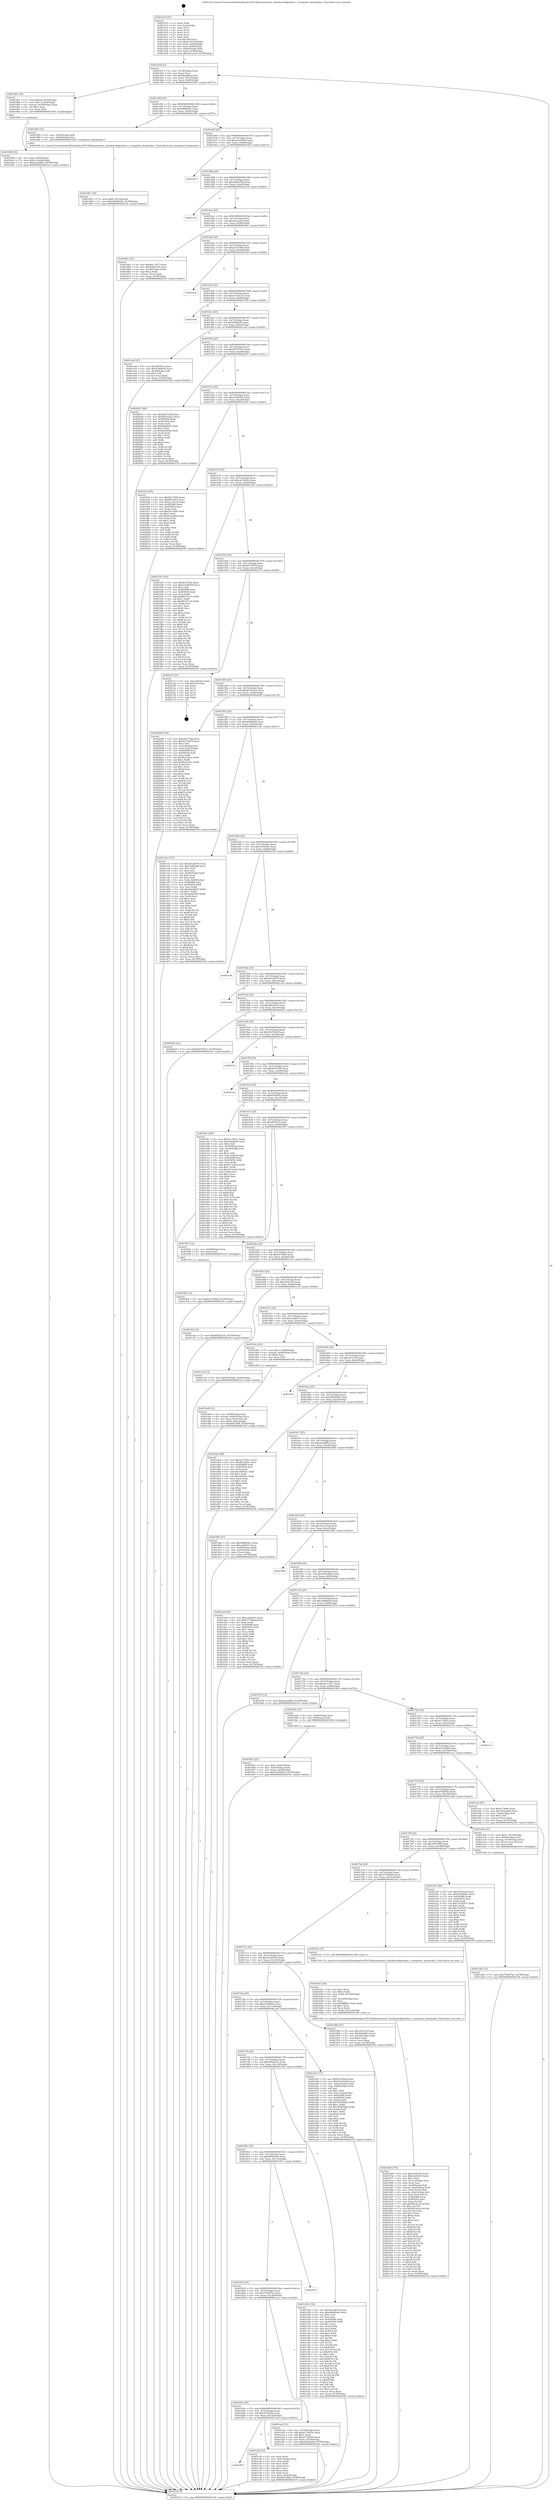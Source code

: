 digraph "0x401410" {
  label = "0x401410 (/mnt/c/Users/mathe/Desktop/tcc/POCII/binaries/extr_linuxkernelkprobes.c_unregister_kretprobes_Final-ollvm.out::main(0))"
  labelloc = "t"
  node[shape=record]

  Entry [label="",width=0.3,height=0.3,shape=circle,fillcolor=black,style=filled]
  "0x40143f" [label="{
     0x40143f [23]\l
     | [instrs]\l
     &nbsp;&nbsp;0x40143f \<+3\>: mov -0x78(%rbp),%eax\l
     &nbsp;&nbsp;0x401442 \<+2\>: mov %eax,%ecx\l
     &nbsp;&nbsp;0x401444 \<+6\>: sub $0x842ef8ea,%ecx\l
     &nbsp;&nbsp;0x40144a \<+3\>: mov %eax,-0x7c(%rbp)\l
     &nbsp;&nbsp;0x40144d \<+3\>: mov %ecx,-0x80(%rbp)\l
     &nbsp;&nbsp;0x401450 \<+6\>: je 0000000000401981 \<main+0x571\>\l
  }"]
  "0x401981" [label="{
     0x401981 [30]\l
     | [instrs]\l
     &nbsp;&nbsp;0x401981 \<+7\>: movl $0x64,-0x50(%rbp)\l
     &nbsp;&nbsp;0x401988 \<+7\>: movl $0x1,-0x54(%rbp)\l
     &nbsp;&nbsp;0x40198f \<+4\>: movslq -0x54(%rbp),%rax\l
     &nbsp;&nbsp;0x401993 \<+4\>: shl $0x3,%rax\l
     &nbsp;&nbsp;0x401997 \<+3\>: mov %rax,%rdi\l
     &nbsp;&nbsp;0x40199a \<+5\>: call 0000000000401050 \<malloc@plt\>\l
     | [calls]\l
     &nbsp;&nbsp;0x401050 \{1\} (unknown)\l
  }"]
  "0x401456" [label="{
     0x401456 [25]\l
     | [instrs]\l
     &nbsp;&nbsp;0x401456 \<+5\>: jmp 000000000040145b \<main+0x4b\>\l
     &nbsp;&nbsp;0x40145b \<+3\>: mov -0x7c(%rbp),%eax\l
     &nbsp;&nbsp;0x40145e \<+5\>: sub $0x9df885d1,%eax\l
     &nbsp;&nbsp;0x401463 \<+6\>: mov %eax,-0x84(%rbp)\l
     &nbsp;&nbsp;0x401469 \<+6\>: je 0000000000401d85 \<main+0x975\>\l
  }"]
  Exit [label="",width=0.3,height=0.3,shape=circle,fillcolor=black,style=filled,peripheries=2]
  "0x401d85" [label="{
     0x401d85 [12]\l
     | [instrs]\l
     &nbsp;&nbsp;0x401d85 \<+4\>: mov -0x60(%rbp),%rdi\l
     &nbsp;&nbsp;0x401d89 \<+3\>: mov -0x50(%rbp),%esi\l
     &nbsp;&nbsp;0x401d8c \<+5\>: call 0000000000401400 \<unregister_kretprobes\>\l
     | [calls]\l
     &nbsp;&nbsp;0x401400 \{1\} (/mnt/c/Users/mathe/Desktop/tcc/POCII/binaries/extr_linuxkernelkprobes.c_unregister_kretprobes_Final-ollvm.out::unregister_kretprobes)\l
  }"]
  "0x40146f" [label="{
     0x40146f [25]\l
     | [instrs]\l
     &nbsp;&nbsp;0x40146f \<+5\>: jmp 0000000000401474 \<main+0x64\>\l
     &nbsp;&nbsp;0x401474 \<+3\>: mov -0x7c(%rbp),%eax\l
     &nbsp;&nbsp;0x401477 \<+5\>: sub $0xa2e395a9,%eax\l
     &nbsp;&nbsp;0x40147c \<+6\>: mov %eax,-0x88(%rbp)\l
     &nbsp;&nbsp;0x401482 \<+6\>: je 0000000000401f25 \<main+0xb15\>\l
  }"]
  "0x401f0d" [label="{
     0x401f0d [12]\l
     | [instrs]\l
     &nbsp;&nbsp;0x401f0d \<+7\>: movl $0xcbc7942b,-0x78(%rbp)\l
     &nbsp;&nbsp;0x401f14 \<+5\>: jmp 00000000004021f4 \<main+0xde4\>\l
  }"]
  "0x401f25" [label="{
     0x401f25\l
  }", style=dashed]
  "0x401488" [label="{
     0x401488 [25]\l
     | [instrs]\l
     &nbsp;&nbsp;0x401488 \<+5\>: jmp 000000000040148d \<main+0x7d\>\l
     &nbsp;&nbsp;0x40148d \<+3\>: mov -0x7c(%rbp),%eax\l
     &nbsp;&nbsp;0x401490 \<+5\>: sub $0xa8bda76d,%eax\l
     &nbsp;&nbsp;0x401495 \<+6\>: mov %eax,-0x8c(%rbp)\l
     &nbsp;&nbsp;0x40149b \<+6\>: je 0000000000402134 \<main+0xd24\>\l
  }"]
  "0x401ed6" [label="{
     0x401ed6 [12]\l
     | [instrs]\l
     &nbsp;&nbsp;0x401ed6 \<+7\>: movl $0x755e87bc,-0x78(%rbp)\l
     &nbsp;&nbsp;0x401edd \<+5\>: jmp 00000000004021f4 \<main+0xde4\>\l
  }"]
  "0x402134" [label="{
     0x402134\l
  }", style=dashed]
  "0x4014a1" [label="{
     0x4014a1 [25]\l
     | [instrs]\l
     &nbsp;&nbsp;0x4014a1 \<+5\>: jmp 00000000004014a6 \<main+0x96\>\l
     &nbsp;&nbsp;0x4014a6 \<+3\>: mov -0x7c(%rbp),%eax\l
     &nbsp;&nbsp;0x4014a9 \<+5\>: sub $0xadcceac8,%eax\l
     &nbsp;&nbsp;0x4014ae \<+6\>: mov %eax,-0x90(%rbp)\l
     &nbsp;&nbsp;0x4014b4 \<+6\>: je 0000000000401861 \<main+0x451\>\l
  }"]
  "0x401d91" [label="{
     0x401d91 [19]\l
     | [instrs]\l
     &nbsp;&nbsp;0x401d91 \<+7\>: movl $0x0,-0x70(%rbp)\l
     &nbsp;&nbsp;0x401d98 \<+7\>: movl $0x29420294,-0x78(%rbp)\l
     &nbsp;&nbsp;0x401d9f \<+5\>: jmp 00000000004021f4 \<main+0xde4\>\l
  }"]
  "0x401861" [label="{
     0x401861 [27]\l
     | [instrs]\l
     &nbsp;&nbsp;0x401861 \<+5\>: mov $0x40c13f17,%eax\l
     &nbsp;&nbsp;0x401866 \<+5\>: mov $0x6f5b6164,%ecx\l
     &nbsp;&nbsp;0x40186b \<+3\>: mov -0x38(%rbp),%edx\l
     &nbsp;&nbsp;0x40186e \<+3\>: cmp $0x2,%edx\l
     &nbsp;&nbsp;0x401871 \<+3\>: cmovne %ecx,%eax\l
     &nbsp;&nbsp;0x401874 \<+3\>: mov %eax,-0x78(%rbp)\l
     &nbsp;&nbsp;0x401877 \<+5\>: jmp 00000000004021f4 \<main+0xde4\>\l
  }"]
  "0x4014ba" [label="{
     0x4014ba [25]\l
     | [instrs]\l
     &nbsp;&nbsp;0x4014ba \<+5\>: jmp 00000000004014bf \<main+0xaf\>\l
     &nbsp;&nbsp;0x4014bf \<+3\>: mov -0x7c(%rbp),%eax\l
     &nbsp;&nbsp;0x4014c2 \<+5\>: sub $0xaf237188,%eax\l
     &nbsp;&nbsp;0x4014c7 \<+6\>: mov %eax,-0x94(%rbp)\l
     &nbsp;&nbsp;0x4014cd \<+6\>: je 00000000004021ed \<main+0xddd\>\l
  }"]
  "0x4021f4" [label="{
     0x4021f4 [5]\l
     | [instrs]\l
     &nbsp;&nbsp;0x4021f4 \<+5\>: jmp 000000000040143f \<main+0x2f\>\l
  }"]
  "0x401410" [label="{
     0x401410 [47]\l
     | [instrs]\l
     &nbsp;&nbsp;0x401410 \<+1\>: push %rbp\l
     &nbsp;&nbsp;0x401411 \<+3\>: mov %rsp,%rbp\l
     &nbsp;&nbsp;0x401414 \<+2\>: push %r15\l
     &nbsp;&nbsp;0x401416 \<+2\>: push %r14\l
     &nbsp;&nbsp;0x401418 \<+2\>: push %r13\l
     &nbsp;&nbsp;0x40141a \<+2\>: push %r12\l
     &nbsp;&nbsp;0x40141c \<+1\>: push %rbx\l
     &nbsp;&nbsp;0x40141d \<+7\>: sub $0x108,%rsp\l
     &nbsp;&nbsp;0x401424 \<+7\>: movl $0x0,-0x3c(%rbp)\l
     &nbsp;&nbsp;0x40142b \<+3\>: mov %edi,-0x40(%rbp)\l
     &nbsp;&nbsp;0x40142e \<+4\>: mov %rsi,-0x48(%rbp)\l
     &nbsp;&nbsp;0x401432 \<+3\>: mov -0x40(%rbp),%edi\l
     &nbsp;&nbsp;0x401435 \<+3\>: mov %edi,-0x38(%rbp)\l
     &nbsp;&nbsp;0x401438 \<+7\>: movl $0xadcceac8,-0x78(%rbp)\l
  }"]
  "0x401857" [label="{
     0x401857\l
  }", style=dashed]
  "0x4021ed" [label="{
     0x4021ed\l
  }", style=dashed]
  "0x4014d3" [label="{
     0x4014d3 [25]\l
     | [instrs]\l
     &nbsp;&nbsp;0x4014d3 \<+5\>: jmp 00000000004014d8 \<main+0xc8\>\l
     &nbsp;&nbsp;0x4014d8 \<+3\>: mov -0x7c(%rbp),%eax\l
     &nbsp;&nbsp;0x4014db \<+5\>: sub $0xb116d114,%eax\l
     &nbsp;&nbsp;0x4014e0 \<+6\>: mov %eax,-0x98(%rbp)\l
     &nbsp;&nbsp;0x4014e6 \<+6\>: je 0000000000401938 \<main+0x528\>\l
  }"]
  "0x401c29" [label="{
     0x401c29 [33]\l
     | [instrs]\l
     &nbsp;&nbsp;0x401c29 \<+2\>: xor %eax,%eax\l
     &nbsp;&nbsp;0x401c2b \<+3\>: mov -0x6c(%rbp),%ecx\l
     &nbsp;&nbsp;0x401c2e \<+2\>: mov %eax,%edx\l
     &nbsp;&nbsp;0x401c30 \<+2\>: sub %ecx,%edx\l
     &nbsp;&nbsp;0x401c32 \<+2\>: mov %eax,%ecx\l
     &nbsp;&nbsp;0x401c34 \<+3\>: sub $0x1,%ecx\l
     &nbsp;&nbsp;0x401c37 \<+2\>: add %ecx,%edx\l
     &nbsp;&nbsp;0x401c39 \<+2\>: sub %edx,%eax\l
     &nbsp;&nbsp;0x401c3b \<+3\>: mov %eax,-0x6c(%rbp)\l
     &nbsp;&nbsp;0x401c3e \<+7\>: movl $0x4951f9f8,-0x78(%rbp)\l
     &nbsp;&nbsp;0x401c45 \<+5\>: jmp 00000000004021f4 \<main+0xde4\>\l
  }"]
  "0x401938" [label="{
     0x401938\l
  }", style=dashed]
  "0x4014ec" [label="{
     0x4014ec [25]\l
     | [instrs]\l
     &nbsp;&nbsp;0x4014ec \<+5\>: jmp 00000000004014f1 \<main+0xe1\>\l
     &nbsp;&nbsp;0x4014f1 \<+3\>: mov -0x7c(%rbp),%eax\l
     &nbsp;&nbsp;0x4014f4 \<+5\>: sub $0xb39faf30,%eax\l
     &nbsp;&nbsp;0x4014f9 \<+6\>: mov %eax,-0x9c(%rbp)\l
     &nbsp;&nbsp;0x4014ff \<+6\>: je 0000000000401ea0 \<main+0xa90\>\l
  }"]
  "0x40183e" [label="{
     0x40183e [25]\l
     | [instrs]\l
     &nbsp;&nbsp;0x40183e \<+5\>: jmp 0000000000401843 \<main+0x433\>\l
     &nbsp;&nbsp;0x401843 \<+3\>: mov -0x7c(%rbp),%eax\l
     &nbsp;&nbsp;0x401846 \<+5\>: sub $0x7fe7baf2,%eax\l
     &nbsp;&nbsp;0x40184b \<+6\>: mov %eax,-0x124(%rbp)\l
     &nbsp;&nbsp;0x401851 \<+6\>: je 0000000000401c29 \<main+0x819\>\l
  }"]
  "0x401ea0" [label="{
     0x401ea0 [27]\l
     | [instrs]\l
     &nbsp;&nbsp;0x401ea0 \<+5\>: mov $0x40f7813,%eax\l
     &nbsp;&nbsp;0x401ea5 \<+5\>: mov $0x478bf45b,%ecx\l
     &nbsp;&nbsp;0x401eaa \<+3\>: mov -0x2d(%rbp),%dl\l
     &nbsp;&nbsp;0x401ead \<+3\>: test $0x1,%dl\l
     &nbsp;&nbsp;0x401eb0 \<+3\>: cmovne %ecx,%eax\l
     &nbsp;&nbsp;0x401eb3 \<+3\>: mov %eax,-0x78(%rbp)\l
     &nbsp;&nbsp;0x401eb6 \<+5\>: jmp 00000000004021f4 \<main+0xde4\>\l
  }"]
  "0x401505" [label="{
     0x401505 [25]\l
     | [instrs]\l
     &nbsp;&nbsp;0x401505 \<+5\>: jmp 000000000040150a \<main+0xfa\>\l
     &nbsp;&nbsp;0x40150a \<+3\>: mov -0x7c(%rbp),%eax\l
     &nbsp;&nbsp;0x40150d \<+5\>: sub $0xb5075d33,%eax\l
     &nbsp;&nbsp;0x401512 \<+6\>: mov %eax,-0xa0(%rbp)\l
     &nbsp;&nbsp;0x401518 \<+6\>: je 0000000000402031 \<main+0xc21\>\l
  }"]
  "0x401ee2" [label="{
     0x401ee2 [31]\l
     | [instrs]\l
     &nbsp;&nbsp;0x401ee2 \<+3\>: mov -0x70(%rbp),%eax\l
     &nbsp;&nbsp;0x401ee5 \<+5\>: add $0x417dfa56,%eax\l
     &nbsp;&nbsp;0x401eea \<+3\>: add $0x1,%eax\l
     &nbsp;&nbsp;0x401eed \<+5\>: sub $0x417dfa56,%eax\l
     &nbsp;&nbsp;0x401ef2 \<+3\>: mov %eax,-0x70(%rbp)\l
     &nbsp;&nbsp;0x401ef5 \<+7\>: movl $0x29420294,-0x78(%rbp)\l
     &nbsp;&nbsp;0x401efc \<+5\>: jmp 00000000004021f4 \<main+0xde4\>\l
  }"]
  "0x402031" [label="{
     0x402031 [88]\l
     | [instrs]\l
     &nbsp;&nbsp;0x402031 \<+5\>: mov $0xaf237188,%eax\l
     &nbsp;&nbsp;0x402036 \<+5\>: mov $0xd61932e3,%ecx\l
     &nbsp;&nbsp;0x40203b \<+7\>: mov 0x405068,%edx\l
     &nbsp;&nbsp;0x402042 \<+7\>: mov 0x405054,%esi\l
     &nbsp;&nbsp;0x402049 \<+2\>: mov %edx,%edi\l
     &nbsp;&nbsp;0x40204b \<+6\>: add $0xbe9afc62,%edi\l
     &nbsp;&nbsp;0x402051 \<+3\>: sub $0x1,%edi\l
     &nbsp;&nbsp;0x402054 \<+6\>: sub $0xbe9afc62,%edi\l
     &nbsp;&nbsp;0x40205a \<+3\>: imul %edi,%edx\l
     &nbsp;&nbsp;0x40205d \<+3\>: and $0x1,%edx\l
     &nbsp;&nbsp;0x402060 \<+3\>: cmp $0x0,%edx\l
     &nbsp;&nbsp;0x402063 \<+4\>: sete %r8b\l
     &nbsp;&nbsp;0x402067 \<+3\>: cmp $0xa,%esi\l
     &nbsp;&nbsp;0x40206a \<+4\>: setl %r9b\l
     &nbsp;&nbsp;0x40206e \<+3\>: mov %r8b,%r10b\l
     &nbsp;&nbsp;0x402071 \<+3\>: and %r9b,%r10b\l
     &nbsp;&nbsp;0x402074 \<+3\>: xor %r9b,%r8b\l
     &nbsp;&nbsp;0x402077 \<+3\>: or %r8b,%r10b\l
     &nbsp;&nbsp;0x40207a \<+4\>: test $0x1,%r10b\l
     &nbsp;&nbsp;0x40207e \<+3\>: cmovne %ecx,%eax\l
     &nbsp;&nbsp;0x402081 \<+3\>: mov %eax,-0x78(%rbp)\l
     &nbsp;&nbsp;0x402084 \<+5\>: jmp 00000000004021f4 \<main+0xde4\>\l
  }"]
  "0x40151e" [label="{
     0x40151e [25]\l
     | [instrs]\l
     &nbsp;&nbsp;0x40151e \<+5\>: jmp 0000000000401523 \<main+0x113\>\l
     &nbsp;&nbsp;0x401523 \<+3\>: mov -0x7c(%rbp),%eax\l
     &nbsp;&nbsp;0x401526 \<+5\>: sub $0xc0328359,%eax\l
     &nbsp;&nbsp;0x40152b \<+6\>: mov %eax,-0xa4(%rbp)\l
     &nbsp;&nbsp;0x401531 \<+6\>: je 0000000000401fc6 \<main+0xbb6\>\l
  }"]
  "0x401825" [label="{
     0x401825 [25]\l
     | [instrs]\l
     &nbsp;&nbsp;0x401825 \<+5\>: jmp 000000000040182a \<main+0x41a\>\l
     &nbsp;&nbsp;0x40182a \<+3\>: mov -0x7c(%rbp),%eax\l
     &nbsp;&nbsp;0x40182d \<+5\>: sub $0x755e87bc,%eax\l
     &nbsp;&nbsp;0x401832 \<+6\>: mov %eax,-0x120(%rbp)\l
     &nbsp;&nbsp;0x401838 \<+6\>: je 0000000000401ee2 \<main+0xad2\>\l
  }"]
  "0x401fc6" [label="{
     0x401fc6 [95]\l
     | [instrs]\l
     &nbsp;&nbsp;0x401fc6 \<+5\>: mov $0xf63c7f29,%eax\l
     &nbsp;&nbsp;0x401fcb \<+5\>: mov $0xf0016fc4,%ecx\l
     &nbsp;&nbsp;0x401fd0 \<+7\>: movl $0x0,-0x3c(%rbp)\l
     &nbsp;&nbsp;0x401fd7 \<+7\>: mov 0x405068,%edx\l
     &nbsp;&nbsp;0x401fde \<+7\>: mov 0x405054,%esi\l
     &nbsp;&nbsp;0x401fe5 \<+2\>: mov %edx,%edi\l
     &nbsp;&nbsp;0x401fe7 \<+6\>: sub $0xf3ac2d40,%edi\l
     &nbsp;&nbsp;0x401fed \<+3\>: sub $0x1,%edi\l
     &nbsp;&nbsp;0x401ff0 \<+6\>: add $0xf3ac2d40,%edi\l
     &nbsp;&nbsp;0x401ff6 \<+3\>: imul %edi,%edx\l
     &nbsp;&nbsp;0x401ff9 \<+3\>: and $0x1,%edx\l
     &nbsp;&nbsp;0x401ffc \<+3\>: cmp $0x0,%edx\l
     &nbsp;&nbsp;0x401fff \<+4\>: sete %r8b\l
     &nbsp;&nbsp;0x402003 \<+3\>: cmp $0xa,%esi\l
     &nbsp;&nbsp;0x402006 \<+4\>: setl %r9b\l
     &nbsp;&nbsp;0x40200a \<+3\>: mov %r8b,%r10b\l
     &nbsp;&nbsp;0x40200d \<+3\>: and %r9b,%r10b\l
     &nbsp;&nbsp;0x402010 \<+3\>: xor %r9b,%r8b\l
     &nbsp;&nbsp;0x402013 \<+3\>: or %r8b,%r10b\l
     &nbsp;&nbsp;0x402016 \<+4\>: test $0x1,%r10b\l
     &nbsp;&nbsp;0x40201a \<+3\>: cmovne %ecx,%eax\l
     &nbsp;&nbsp;0x40201d \<+3\>: mov %eax,-0x78(%rbp)\l
     &nbsp;&nbsp;0x402020 \<+5\>: jmp 00000000004021f4 \<main+0xde4\>\l
  }"]
  "0x401537" [label="{
     0x401537 [25]\l
     | [instrs]\l
     &nbsp;&nbsp;0x401537 \<+5\>: jmp 000000000040153c \<main+0x12c\>\l
     &nbsp;&nbsp;0x40153c \<+3\>: mov -0x7c(%rbp),%eax\l
     &nbsp;&nbsp;0x40153f \<+5\>: sub $0xcbc7942b,%eax\l
     &nbsp;&nbsp;0x401544 \<+6\>: mov %eax,-0xa8(%rbp)\l
     &nbsp;&nbsp;0x40154a \<+6\>: je 0000000000401f36 \<main+0xb26\>\l
  }"]
  "0x40187c" [label="{
     0x40187c\l
  }", style=dashed]
  "0x401f36" [label="{
     0x401f36 [144]\l
     | [instrs]\l
     &nbsp;&nbsp;0x401f36 \<+5\>: mov $0xf63c7f29,%eax\l
     &nbsp;&nbsp;0x401f3b \<+5\>: mov $0xc0328359,%ecx\l
     &nbsp;&nbsp;0x401f40 \<+2\>: mov $0x1,%dl\l
     &nbsp;&nbsp;0x401f42 \<+7\>: mov 0x405068,%esi\l
     &nbsp;&nbsp;0x401f49 \<+7\>: mov 0x405054,%edi\l
     &nbsp;&nbsp;0x401f50 \<+3\>: mov %esi,%r8d\l
     &nbsp;&nbsp;0x401f53 \<+7\>: add $0x96107cc5,%r8d\l
     &nbsp;&nbsp;0x401f5a \<+4\>: sub $0x1,%r8d\l
     &nbsp;&nbsp;0x401f5e \<+7\>: sub $0x96107cc5,%r8d\l
     &nbsp;&nbsp;0x401f65 \<+4\>: imul %r8d,%esi\l
     &nbsp;&nbsp;0x401f69 \<+3\>: and $0x1,%esi\l
     &nbsp;&nbsp;0x401f6c \<+3\>: cmp $0x0,%esi\l
     &nbsp;&nbsp;0x401f6f \<+4\>: sete %r9b\l
     &nbsp;&nbsp;0x401f73 \<+3\>: cmp $0xa,%edi\l
     &nbsp;&nbsp;0x401f76 \<+4\>: setl %r10b\l
     &nbsp;&nbsp;0x401f7a \<+3\>: mov %r9b,%r11b\l
     &nbsp;&nbsp;0x401f7d \<+4\>: xor $0xff,%r11b\l
     &nbsp;&nbsp;0x401f81 \<+3\>: mov %r10b,%bl\l
     &nbsp;&nbsp;0x401f84 \<+3\>: xor $0xff,%bl\l
     &nbsp;&nbsp;0x401f87 \<+3\>: xor $0x0,%dl\l
     &nbsp;&nbsp;0x401f8a \<+3\>: mov %r11b,%r14b\l
     &nbsp;&nbsp;0x401f8d \<+4\>: and $0x0,%r14b\l
     &nbsp;&nbsp;0x401f91 \<+3\>: and %dl,%r9b\l
     &nbsp;&nbsp;0x401f94 \<+3\>: mov %bl,%r15b\l
     &nbsp;&nbsp;0x401f97 \<+4\>: and $0x0,%r15b\l
     &nbsp;&nbsp;0x401f9b \<+3\>: and %dl,%r10b\l
     &nbsp;&nbsp;0x401f9e \<+3\>: or %r9b,%r14b\l
     &nbsp;&nbsp;0x401fa1 \<+3\>: or %r10b,%r15b\l
     &nbsp;&nbsp;0x401fa4 \<+3\>: xor %r15b,%r14b\l
     &nbsp;&nbsp;0x401fa7 \<+3\>: or %bl,%r11b\l
     &nbsp;&nbsp;0x401faa \<+4\>: xor $0xff,%r11b\l
     &nbsp;&nbsp;0x401fae \<+3\>: or $0x0,%dl\l
     &nbsp;&nbsp;0x401fb1 \<+3\>: and %dl,%r11b\l
     &nbsp;&nbsp;0x401fb4 \<+3\>: or %r11b,%r14b\l
     &nbsp;&nbsp;0x401fb7 \<+4\>: test $0x1,%r14b\l
     &nbsp;&nbsp;0x401fbb \<+3\>: cmovne %ecx,%eax\l
     &nbsp;&nbsp;0x401fbe \<+3\>: mov %eax,-0x78(%rbp)\l
     &nbsp;&nbsp;0x401fc1 \<+5\>: jmp 00000000004021f4 \<main+0xde4\>\l
  }"]
  "0x401550" [label="{
     0x401550 [25]\l
     | [instrs]\l
     &nbsp;&nbsp;0x401550 \<+5\>: jmp 0000000000401555 \<main+0x145\>\l
     &nbsp;&nbsp;0x401555 \<+3\>: mov -0x7c(%rbp),%eax\l
     &nbsp;&nbsp;0x401558 \<+5\>: sub $0xd217b07f,%eax\l
     &nbsp;&nbsp;0x40155d \<+6\>: mov %eax,-0xac(%rbp)\l
     &nbsp;&nbsp;0x401563 \<+6\>: je 000000000040211f \<main+0xd0f\>\l
  }"]
  "0x40180c" [label="{
     0x40180c [25]\l
     | [instrs]\l
     &nbsp;&nbsp;0x40180c \<+5\>: jmp 0000000000401811 \<main+0x401\>\l
     &nbsp;&nbsp;0x401811 \<+3\>: mov -0x7c(%rbp),%eax\l
     &nbsp;&nbsp;0x401814 \<+5\>: sub $0x6f5b6164,%eax\l
     &nbsp;&nbsp;0x401819 \<+6\>: mov %eax,-0x11c(%rbp)\l
     &nbsp;&nbsp;0x40181f \<+6\>: je 000000000040187c \<main+0x46c\>\l
  }"]
  "0x40211f" [label="{
     0x40211f [21]\l
     | [instrs]\l
     &nbsp;&nbsp;0x40211f \<+3\>: mov -0x2c(%rbp),%eax\l
     &nbsp;&nbsp;0x402122 \<+7\>: add $0x108,%rsp\l
     &nbsp;&nbsp;0x402129 \<+1\>: pop %rbx\l
     &nbsp;&nbsp;0x40212a \<+2\>: pop %r12\l
     &nbsp;&nbsp;0x40212c \<+2\>: pop %r13\l
     &nbsp;&nbsp;0x40212e \<+2\>: pop %r14\l
     &nbsp;&nbsp;0x402130 \<+2\>: pop %r15\l
     &nbsp;&nbsp;0x402132 \<+1\>: pop %rbp\l
     &nbsp;&nbsp;0x402133 \<+1\>: ret\l
  }"]
  "0x401569" [label="{
     0x401569 [25]\l
     | [instrs]\l
     &nbsp;&nbsp;0x401569 \<+5\>: jmp 000000000040156e \<main+0x15e\>\l
     &nbsp;&nbsp;0x40156e \<+3\>: mov -0x7c(%rbp),%eax\l
     &nbsp;&nbsp;0x401571 \<+5\>: sub $0xd61932e3,%eax\l
     &nbsp;&nbsp;0x401576 \<+6\>: mov %eax,-0xb0(%rbp)\l
     &nbsp;&nbsp;0x40157c \<+6\>: je 0000000000402089 \<main+0xc79\>\l
  }"]
  "0x401c56" [label="{
     0x401c56 [134]\l
     | [instrs]\l
     &nbsp;&nbsp;0x401c56 \<+5\>: mov $0xe61a6b79,%eax\l
     &nbsp;&nbsp;0x401c5b \<+5\>: mov $0xd6d80ee0,%ecx\l
     &nbsp;&nbsp;0x401c60 \<+2\>: mov $0x1,%dl\l
     &nbsp;&nbsp;0x401c62 \<+2\>: xor %esi,%esi\l
     &nbsp;&nbsp;0x401c64 \<+7\>: mov 0x405068,%edi\l
     &nbsp;&nbsp;0x401c6b \<+8\>: mov 0x405054,%r8d\l
     &nbsp;&nbsp;0x401c73 \<+3\>: sub $0x1,%esi\l
     &nbsp;&nbsp;0x401c76 \<+3\>: mov %edi,%r9d\l
     &nbsp;&nbsp;0x401c79 \<+3\>: add %esi,%r9d\l
     &nbsp;&nbsp;0x401c7c \<+4\>: imul %r9d,%edi\l
     &nbsp;&nbsp;0x401c80 \<+3\>: and $0x1,%edi\l
     &nbsp;&nbsp;0x401c83 \<+3\>: cmp $0x0,%edi\l
     &nbsp;&nbsp;0x401c86 \<+4\>: sete %r10b\l
     &nbsp;&nbsp;0x401c8a \<+4\>: cmp $0xa,%r8d\l
     &nbsp;&nbsp;0x401c8e \<+4\>: setl %r11b\l
     &nbsp;&nbsp;0x401c92 \<+3\>: mov %r10b,%bl\l
     &nbsp;&nbsp;0x401c95 \<+3\>: xor $0xff,%bl\l
     &nbsp;&nbsp;0x401c98 \<+3\>: mov %r11b,%r14b\l
     &nbsp;&nbsp;0x401c9b \<+4\>: xor $0xff,%r14b\l
     &nbsp;&nbsp;0x401c9f \<+3\>: xor $0x1,%dl\l
     &nbsp;&nbsp;0x401ca2 \<+3\>: mov %bl,%r15b\l
     &nbsp;&nbsp;0x401ca5 \<+4\>: and $0xff,%r15b\l
     &nbsp;&nbsp;0x401ca9 \<+3\>: and %dl,%r10b\l
     &nbsp;&nbsp;0x401cac \<+3\>: mov %r14b,%r12b\l
     &nbsp;&nbsp;0x401caf \<+4\>: and $0xff,%r12b\l
     &nbsp;&nbsp;0x401cb3 \<+3\>: and %dl,%r11b\l
     &nbsp;&nbsp;0x401cb6 \<+3\>: or %r10b,%r15b\l
     &nbsp;&nbsp;0x401cb9 \<+3\>: or %r11b,%r12b\l
     &nbsp;&nbsp;0x401cbc \<+3\>: xor %r12b,%r15b\l
     &nbsp;&nbsp;0x401cbf \<+3\>: or %r14b,%bl\l
     &nbsp;&nbsp;0x401cc2 \<+3\>: xor $0xff,%bl\l
     &nbsp;&nbsp;0x401cc5 \<+3\>: or $0x1,%dl\l
     &nbsp;&nbsp;0x401cc8 \<+2\>: and %dl,%bl\l
     &nbsp;&nbsp;0x401cca \<+3\>: or %bl,%r15b\l
     &nbsp;&nbsp;0x401ccd \<+4\>: test $0x1,%r15b\l
     &nbsp;&nbsp;0x401cd1 \<+3\>: cmovne %ecx,%eax\l
     &nbsp;&nbsp;0x401cd4 \<+3\>: mov %eax,-0x78(%rbp)\l
     &nbsp;&nbsp;0x401cd7 \<+5\>: jmp 00000000004021f4 \<main+0xde4\>\l
  }"]
  "0x402089" [label="{
     0x402089 [150]\l
     | [instrs]\l
     &nbsp;&nbsp;0x402089 \<+5\>: mov $0xaf237188,%eax\l
     &nbsp;&nbsp;0x40208e \<+5\>: mov $0xd217b07f,%ecx\l
     &nbsp;&nbsp;0x402093 \<+2\>: mov $0x1,%dl\l
     &nbsp;&nbsp;0x402095 \<+3\>: mov -0x3c(%rbp),%esi\l
     &nbsp;&nbsp;0x402098 \<+3\>: mov %esi,-0x2c(%rbp)\l
     &nbsp;&nbsp;0x40209b \<+7\>: mov 0x405068,%esi\l
     &nbsp;&nbsp;0x4020a2 \<+7\>: mov 0x405054,%edi\l
     &nbsp;&nbsp;0x4020a9 \<+3\>: mov %esi,%r8d\l
     &nbsp;&nbsp;0x4020ac \<+7\>: sub $0x5b21decc,%r8d\l
     &nbsp;&nbsp;0x4020b3 \<+4\>: sub $0x1,%r8d\l
     &nbsp;&nbsp;0x4020b7 \<+7\>: add $0x5b21decc,%r8d\l
     &nbsp;&nbsp;0x4020be \<+4\>: imul %r8d,%esi\l
     &nbsp;&nbsp;0x4020c2 \<+3\>: and $0x1,%esi\l
     &nbsp;&nbsp;0x4020c5 \<+3\>: cmp $0x0,%esi\l
     &nbsp;&nbsp;0x4020c8 \<+4\>: sete %r9b\l
     &nbsp;&nbsp;0x4020cc \<+3\>: cmp $0xa,%edi\l
     &nbsp;&nbsp;0x4020cf \<+4\>: setl %r10b\l
     &nbsp;&nbsp;0x4020d3 \<+3\>: mov %r9b,%r11b\l
     &nbsp;&nbsp;0x4020d6 \<+4\>: xor $0xff,%r11b\l
     &nbsp;&nbsp;0x4020da \<+3\>: mov %r10b,%bl\l
     &nbsp;&nbsp;0x4020dd \<+3\>: xor $0xff,%bl\l
     &nbsp;&nbsp;0x4020e0 \<+3\>: xor $0x1,%dl\l
     &nbsp;&nbsp;0x4020e3 \<+3\>: mov %r11b,%r14b\l
     &nbsp;&nbsp;0x4020e6 \<+4\>: and $0xff,%r14b\l
     &nbsp;&nbsp;0x4020ea \<+3\>: and %dl,%r9b\l
     &nbsp;&nbsp;0x4020ed \<+3\>: mov %bl,%r15b\l
     &nbsp;&nbsp;0x4020f0 \<+4\>: and $0xff,%r15b\l
     &nbsp;&nbsp;0x4020f4 \<+3\>: and %dl,%r10b\l
     &nbsp;&nbsp;0x4020f7 \<+3\>: or %r9b,%r14b\l
     &nbsp;&nbsp;0x4020fa \<+3\>: or %r10b,%r15b\l
     &nbsp;&nbsp;0x4020fd \<+3\>: xor %r15b,%r14b\l
     &nbsp;&nbsp;0x402100 \<+3\>: or %bl,%r11b\l
     &nbsp;&nbsp;0x402103 \<+4\>: xor $0xff,%r11b\l
     &nbsp;&nbsp;0x402107 \<+3\>: or $0x1,%dl\l
     &nbsp;&nbsp;0x40210a \<+3\>: and %dl,%r11b\l
     &nbsp;&nbsp;0x40210d \<+3\>: or %r11b,%r14b\l
     &nbsp;&nbsp;0x402110 \<+4\>: test $0x1,%r14b\l
     &nbsp;&nbsp;0x402114 \<+3\>: cmovne %ecx,%eax\l
     &nbsp;&nbsp;0x402117 \<+3\>: mov %eax,-0x78(%rbp)\l
     &nbsp;&nbsp;0x40211a \<+5\>: jmp 00000000004021f4 \<main+0xde4\>\l
  }"]
  "0x401582" [label="{
     0x401582 [25]\l
     | [instrs]\l
     &nbsp;&nbsp;0x401582 \<+5\>: jmp 0000000000401587 \<main+0x177\>\l
     &nbsp;&nbsp;0x401587 \<+3\>: mov -0x7c(%rbp),%eax\l
     &nbsp;&nbsp;0x40158a \<+5\>: sub $0xd6d80ee0,%eax\l
     &nbsp;&nbsp;0x40158f \<+6\>: mov %eax,-0xb4(%rbp)\l
     &nbsp;&nbsp;0x401595 \<+6\>: je 0000000000401cdc \<main+0x8cc\>\l
  }"]
  "0x401b6d" [label="{
     0x401b6d [176]\l
     | [instrs]\l
     &nbsp;&nbsp;0x401b6d \<+5\>: mov $0xe305af3e,%ecx\l
     &nbsp;&nbsp;0x401b72 \<+5\>: mov $0x6226183,%edx\l
     &nbsp;&nbsp;0x401b77 \<+3\>: mov $0x1,%dil\l
     &nbsp;&nbsp;0x401b7a \<+6\>: mov -0x12c(%rbp),%esi\l
     &nbsp;&nbsp;0x401b80 \<+3\>: imul %eax,%esi\l
     &nbsp;&nbsp;0x401b83 \<+4\>: mov -0x60(%rbp),%r8\l
     &nbsp;&nbsp;0x401b87 \<+4\>: movslq -0x64(%rbp),%r9\l
     &nbsp;&nbsp;0x401b8b \<+4\>: mov (%r8,%r9,8),%r8\l
     &nbsp;&nbsp;0x401b8f \<+4\>: movslq -0x6c(%rbp),%r9\l
     &nbsp;&nbsp;0x401b93 \<+4\>: mov %esi,(%r8,%r9,4)\l
     &nbsp;&nbsp;0x401b97 \<+7\>: mov 0x405068,%eax\l
     &nbsp;&nbsp;0x401b9e \<+7\>: mov 0x405054,%esi\l
     &nbsp;&nbsp;0x401ba5 \<+3\>: mov %eax,%r10d\l
     &nbsp;&nbsp;0x401ba8 \<+7\>: add $0xf0f1dc2d,%r10d\l
     &nbsp;&nbsp;0x401baf \<+4\>: sub $0x1,%r10d\l
     &nbsp;&nbsp;0x401bb3 \<+7\>: sub $0xf0f1dc2d,%r10d\l
     &nbsp;&nbsp;0x401bba \<+4\>: imul %r10d,%eax\l
     &nbsp;&nbsp;0x401bbe \<+3\>: and $0x1,%eax\l
     &nbsp;&nbsp;0x401bc1 \<+3\>: cmp $0x0,%eax\l
     &nbsp;&nbsp;0x401bc4 \<+4\>: sete %r11b\l
     &nbsp;&nbsp;0x401bc8 \<+3\>: cmp $0xa,%esi\l
     &nbsp;&nbsp;0x401bcb \<+3\>: setl %bl\l
     &nbsp;&nbsp;0x401bce \<+3\>: mov %r11b,%r14b\l
     &nbsp;&nbsp;0x401bd1 \<+4\>: xor $0xff,%r14b\l
     &nbsp;&nbsp;0x401bd5 \<+3\>: mov %bl,%r15b\l
     &nbsp;&nbsp;0x401bd8 \<+4\>: xor $0xff,%r15b\l
     &nbsp;&nbsp;0x401bdc \<+4\>: xor $0x0,%dil\l
     &nbsp;&nbsp;0x401be0 \<+3\>: mov %r14b,%r12b\l
     &nbsp;&nbsp;0x401be3 \<+4\>: and $0x0,%r12b\l
     &nbsp;&nbsp;0x401be7 \<+3\>: and %dil,%r11b\l
     &nbsp;&nbsp;0x401bea \<+3\>: mov %r15b,%r13b\l
     &nbsp;&nbsp;0x401bed \<+4\>: and $0x0,%r13b\l
     &nbsp;&nbsp;0x401bf1 \<+3\>: and %dil,%bl\l
     &nbsp;&nbsp;0x401bf4 \<+3\>: or %r11b,%r12b\l
     &nbsp;&nbsp;0x401bf7 \<+3\>: or %bl,%r13b\l
     &nbsp;&nbsp;0x401bfa \<+3\>: xor %r13b,%r12b\l
     &nbsp;&nbsp;0x401bfd \<+3\>: or %r15b,%r14b\l
     &nbsp;&nbsp;0x401c00 \<+4\>: xor $0xff,%r14b\l
     &nbsp;&nbsp;0x401c04 \<+4\>: or $0x0,%dil\l
     &nbsp;&nbsp;0x401c08 \<+3\>: and %dil,%r14b\l
     &nbsp;&nbsp;0x401c0b \<+3\>: or %r14b,%r12b\l
     &nbsp;&nbsp;0x401c0e \<+4\>: test $0x1,%r12b\l
     &nbsp;&nbsp;0x401c12 \<+3\>: cmovne %edx,%ecx\l
     &nbsp;&nbsp;0x401c15 \<+3\>: mov %ecx,-0x78(%rbp)\l
     &nbsp;&nbsp;0x401c18 \<+5\>: jmp 00000000004021f4 \<main+0xde4\>\l
  }"]
  "0x401cdc" [label="{
     0x401cdc [157]\l
     | [instrs]\l
     &nbsp;&nbsp;0x401cdc \<+5\>: mov $0xe61a6b79,%eax\l
     &nbsp;&nbsp;0x401ce1 \<+5\>: mov $0x3a9bdef6,%ecx\l
     &nbsp;&nbsp;0x401ce6 \<+2\>: mov $0x1,%dl\l
     &nbsp;&nbsp;0x401ce8 \<+2\>: xor %esi,%esi\l
     &nbsp;&nbsp;0x401cea \<+3\>: mov -0x64(%rbp),%edi\l
     &nbsp;&nbsp;0x401ced \<+3\>: sub $0x1,%esi\l
     &nbsp;&nbsp;0x401cf0 \<+2\>: sub %esi,%edi\l
     &nbsp;&nbsp;0x401cf2 \<+3\>: mov %edi,-0x64(%rbp)\l
     &nbsp;&nbsp;0x401cf5 \<+7\>: mov 0x405068,%esi\l
     &nbsp;&nbsp;0x401cfc \<+7\>: mov 0x405054,%edi\l
     &nbsp;&nbsp;0x401d03 \<+3\>: mov %esi,%r8d\l
     &nbsp;&nbsp;0x401d06 \<+7\>: add $0x6de06f25,%r8d\l
     &nbsp;&nbsp;0x401d0d \<+4\>: sub $0x1,%r8d\l
     &nbsp;&nbsp;0x401d11 \<+7\>: sub $0x6de06f25,%r8d\l
     &nbsp;&nbsp;0x401d18 \<+4\>: imul %r8d,%esi\l
     &nbsp;&nbsp;0x401d1c \<+3\>: and $0x1,%esi\l
     &nbsp;&nbsp;0x401d1f \<+3\>: cmp $0x0,%esi\l
     &nbsp;&nbsp;0x401d22 \<+4\>: sete %r9b\l
     &nbsp;&nbsp;0x401d26 \<+3\>: cmp $0xa,%edi\l
     &nbsp;&nbsp;0x401d29 \<+4\>: setl %r10b\l
     &nbsp;&nbsp;0x401d2d \<+3\>: mov %r9b,%r11b\l
     &nbsp;&nbsp;0x401d30 \<+4\>: xor $0xff,%r11b\l
     &nbsp;&nbsp;0x401d34 \<+3\>: mov %r10b,%bl\l
     &nbsp;&nbsp;0x401d37 \<+3\>: xor $0xff,%bl\l
     &nbsp;&nbsp;0x401d3a \<+3\>: xor $0x0,%dl\l
     &nbsp;&nbsp;0x401d3d \<+3\>: mov %r11b,%r14b\l
     &nbsp;&nbsp;0x401d40 \<+4\>: and $0x0,%r14b\l
     &nbsp;&nbsp;0x401d44 \<+3\>: and %dl,%r9b\l
     &nbsp;&nbsp;0x401d47 \<+3\>: mov %bl,%r15b\l
     &nbsp;&nbsp;0x401d4a \<+4\>: and $0x0,%r15b\l
     &nbsp;&nbsp;0x401d4e \<+3\>: and %dl,%r10b\l
     &nbsp;&nbsp;0x401d51 \<+3\>: or %r9b,%r14b\l
     &nbsp;&nbsp;0x401d54 \<+3\>: or %r10b,%r15b\l
     &nbsp;&nbsp;0x401d57 \<+3\>: xor %r15b,%r14b\l
     &nbsp;&nbsp;0x401d5a \<+3\>: or %bl,%r11b\l
     &nbsp;&nbsp;0x401d5d \<+4\>: xor $0xff,%r11b\l
     &nbsp;&nbsp;0x401d61 \<+3\>: or $0x0,%dl\l
     &nbsp;&nbsp;0x401d64 \<+3\>: and %dl,%r11b\l
     &nbsp;&nbsp;0x401d67 \<+3\>: or %r11b,%r14b\l
     &nbsp;&nbsp;0x401d6a \<+4\>: test $0x1,%r14b\l
     &nbsp;&nbsp;0x401d6e \<+3\>: cmovne %ecx,%eax\l
     &nbsp;&nbsp;0x401d71 \<+3\>: mov %eax,-0x78(%rbp)\l
     &nbsp;&nbsp;0x401d74 \<+5\>: jmp 00000000004021f4 \<main+0xde4\>\l
  }"]
  "0x40159b" [label="{
     0x40159b [25]\l
     | [instrs]\l
     &nbsp;&nbsp;0x40159b \<+5\>: jmp 00000000004015a0 \<main+0x190\>\l
     &nbsp;&nbsp;0x4015a0 \<+3\>: mov -0x7c(%rbp),%eax\l
     &nbsp;&nbsp;0x4015a3 \<+5\>: sub $0xe305af3e,%eax\l
     &nbsp;&nbsp;0x4015a8 \<+6\>: mov %eax,-0xb8(%rbp)\l
     &nbsp;&nbsp;0x4015ae \<+6\>: je 0000000000402158 \<main+0xd48\>\l
  }"]
  "0x401b41" [label="{
     0x401b41 [44]\l
     | [instrs]\l
     &nbsp;&nbsp;0x401b41 \<+2\>: xor %ecx,%ecx\l
     &nbsp;&nbsp;0x401b43 \<+5\>: mov $0x2,%edx\l
     &nbsp;&nbsp;0x401b48 \<+6\>: mov %edx,-0x128(%rbp)\l
     &nbsp;&nbsp;0x401b4e \<+1\>: cltd\l
     &nbsp;&nbsp;0x401b4f \<+6\>: mov -0x128(%rbp),%esi\l
     &nbsp;&nbsp;0x401b55 \<+2\>: idiv %esi\l
     &nbsp;&nbsp;0x401b57 \<+6\>: imul $0xfffffffe,%edx,%edx\l
     &nbsp;&nbsp;0x401b5d \<+3\>: sub $0x1,%ecx\l
     &nbsp;&nbsp;0x401b60 \<+2\>: sub %ecx,%edx\l
     &nbsp;&nbsp;0x401b62 \<+6\>: mov %edx,-0x12c(%rbp)\l
     &nbsp;&nbsp;0x401b68 \<+5\>: call 0000000000401160 \<next_i\>\l
     | [calls]\l
     &nbsp;&nbsp;0x401160 \{1\} (/mnt/c/Users/mathe/Desktop/tcc/POCII/binaries/extr_linuxkernelkprobes.c_unregister_kretprobes_Final-ollvm.out::next_i)\l
  }"]
  "0x402158" [label="{
     0x402158\l
  }", style=dashed]
  "0x4015b4" [label="{
     0x4015b4 [25]\l
     | [instrs]\l
     &nbsp;&nbsp;0x4015b4 \<+5\>: jmp 00000000004015b9 \<main+0x1a9\>\l
     &nbsp;&nbsp;0x4015b9 \<+3\>: mov -0x7c(%rbp),%eax\l
     &nbsp;&nbsp;0x4015bc \<+5\>: sub $0xe61a6b79,%eax\l
     &nbsp;&nbsp;0x4015c1 \<+6\>: mov %eax,-0xbc(%rbp)\l
     &nbsp;&nbsp;0x4015c7 \<+6\>: je 00000000004021ad \<main+0xd9d\>\l
  }"]
  "0x4017f3" [label="{
     0x4017f3 [25]\l
     | [instrs]\l
     &nbsp;&nbsp;0x4017f3 \<+5\>: jmp 00000000004017f8 \<main+0x3e8\>\l
     &nbsp;&nbsp;0x4017f8 \<+3\>: mov -0x7c(%rbp),%eax\l
     &nbsp;&nbsp;0x4017fb \<+5\>: sub $0x6952b27e,%eax\l
     &nbsp;&nbsp;0x401800 \<+6\>: mov %eax,-0x118(%rbp)\l
     &nbsp;&nbsp;0x401806 \<+6\>: je 0000000000401c56 \<main+0x846\>\l
  }"]
  "0x4021ad" [label="{
     0x4021ad\l
  }", style=dashed]
  "0x4015cd" [label="{
     0x4015cd [25]\l
     | [instrs]\l
     &nbsp;&nbsp;0x4015cd \<+5\>: jmp 00000000004015d2 \<main+0x1c2\>\l
     &nbsp;&nbsp;0x4015d2 \<+3\>: mov -0x7c(%rbp),%eax\l
     &nbsp;&nbsp;0x4015d5 \<+5\>: sub $0xf0016fc4,%eax\l
     &nbsp;&nbsp;0x4015da \<+6\>: mov %eax,-0xc0(%rbp)\l
     &nbsp;&nbsp;0x4015e0 \<+6\>: je 0000000000402025 \<main+0xc15\>\l
  }"]
  "0x401a5f" [label="{
     0x401a5f [111]\l
     | [instrs]\l
     &nbsp;&nbsp;0x401a5f \<+5\>: mov $0xf3b7d2ef,%eax\l
     &nbsp;&nbsp;0x401a64 \<+5\>: mov $0x43a102b9,%ecx\l
     &nbsp;&nbsp;0x401a69 \<+3\>: mov -0x6c(%rbp),%edx\l
     &nbsp;&nbsp;0x401a6c \<+3\>: cmp -0x68(%rbp),%edx\l
     &nbsp;&nbsp;0x401a6f \<+4\>: setl %sil\l
     &nbsp;&nbsp;0x401a73 \<+4\>: and $0x1,%sil\l
     &nbsp;&nbsp;0x401a77 \<+4\>: mov %sil,-0x2e(%rbp)\l
     &nbsp;&nbsp;0x401a7b \<+7\>: mov 0x405068,%edx\l
     &nbsp;&nbsp;0x401a82 \<+7\>: mov 0x405054,%edi\l
     &nbsp;&nbsp;0x401a89 \<+3\>: mov %edx,%r8d\l
     &nbsp;&nbsp;0x401a8c \<+7\>: add $0x709299ab,%r8d\l
     &nbsp;&nbsp;0x401a93 \<+4\>: sub $0x1,%r8d\l
     &nbsp;&nbsp;0x401a97 \<+7\>: sub $0x709299ab,%r8d\l
     &nbsp;&nbsp;0x401a9e \<+4\>: imul %r8d,%edx\l
     &nbsp;&nbsp;0x401aa2 \<+3\>: and $0x1,%edx\l
     &nbsp;&nbsp;0x401aa5 \<+3\>: cmp $0x0,%edx\l
     &nbsp;&nbsp;0x401aa8 \<+4\>: sete %sil\l
     &nbsp;&nbsp;0x401aac \<+3\>: cmp $0xa,%edi\l
     &nbsp;&nbsp;0x401aaf \<+4\>: setl %r9b\l
     &nbsp;&nbsp;0x401ab3 \<+3\>: mov %sil,%r10b\l
     &nbsp;&nbsp;0x401ab6 \<+3\>: and %r9b,%r10b\l
     &nbsp;&nbsp;0x401ab9 \<+3\>: xor %r9b,%sil\l
     &nbsp;&nbsp;0x401abc \<+3\>: or %sil,%r10b\l
     &nbsp;&nbsp;0x401abf \<+4\>: test $0x1,%r10b\l
     &nbsp;&nbsp;0x401ac3 \<+3\>: cmovne %ecx,%eax\l
     &nbsp;&nbsp;0x401ac6 \<+3\>: mov %eax,-0x78(%rbp)\l
     &nbsp;&nbsp;0x401ac9 \<+5\>: jmp 00000000004021f4 \<main+0xde4\>\l
  }"]
  "0x402025" [label="{
     0x402025 [12]\l
     | [instrs]\l
     &nbsp;&nbsp;0x402025 \<+7\>: movl $0xb5075d33,-0x78(%rbp)\l
     &nbsp;&nbsp;0x40202c \<+5\>: jmp 00000000004021f4 \<main+0xde4\>\l
  }"]
  "0x4015e6" [label="{
     0x4015e6 [25]\l
     | [instrs]\l
     &nbsp;&nbsp;0x4015e6 \<+5\>: jmp 00000000004015eb \<main+0x1db\>\l
     &nbsp;&nbsp;0x4015eb \<+3\>: mov -0x7c(%rbp),%eax\l
     &nbsp;&nbsp;0x4015ee \<+5\>: sub $0xf3b7d2ef,%eax\l
     &nbsp;&nbsp;0x4015f3 \<+6\>: mov %eax,-0xc4(%rbp)\l
     &nbsp;&nbsp;0x4015f9 \<+6\>: je 000000000040214c \<main+0xd3c\>\l
  }"]
  "0x4019e8" [label="{
     0x4019e8 [31]\l
     | [instrs]\l
     &nbsp;&nbsp;0x4019e8 \<+4\>: mov -0x60(%rbp),%rdi\l
     &nbsp;&nbsp;0x4019ec \<+4\>: movslq -0x64(%rbp),%rcx\l
     &nbsp;&nbsp;0x4019f0 \<+4\>: mov %rax,(%rdi,%rcx,8)\l
     &nbsp;&nbsp;0x4019f4 \<+7\>: movl $0x0,-0x6c(%rbp)\l
     &nbsp;&nbsp;0x4019fb \<+7\>: movl $0x4951f9f8,-0x78(%rbp)\l
     &nbsp;&nbsp;0x401a02 \<+5\>: jmp 00000000004021f4 \<main+0xde4\>\l
  }"]
  "0x40214c" [label="{
     0x40214c\l
  }", style=dashed]
  "0x4015ff" [label="{
     0x4015ff [25]\l
     | [instrs]\l
     &nbsp;&nbsp;0x4015ff \<+5\>: jmp 0000000000401604 \<main+0x1f4\>\l
     &nbsp;&nbsp;0x401604 \<+3\>: mov -0x7c(%rbp),%eax\l
     &nbsp;&nbsp;0x401607 \<+5\>: sub $0xf63c7f29,%eax\l
     &nbsp;&nbsp;0x40160c \<+6\>: mov %eax,-0xc8(%rbp)\l
     &nbsp;&nbsp;0x401612 \<+6\>: je 00000000004021da \<main+0xdca\>\l
  }"]
  "0x40199f" [label="{
     0x40199f [23]\l
     | [instrs]\l
     &nbsp;&nbsp;0x40199f \<+4\>: mov %rax,-0x60(%rbp)\l
     &nbsp;&nbsp;0x4019a3 \<+7\>: movl $0x0,-0x64(%rbp)\l
     &nbsp;&nbsp;0x4019aa \<+7\>: movl $0x2ee29f8e,-0x78(%rbp)\l
     &nbsp;&nbsp;0x4019b1 \<+5\>: jmp 00000000004021f4 \<main+0xde4\>\l
  }"]
  "0x4021da" [label="{
     0x4021da\l
  }", style=dashed]
  "0x401618" [label="{
     0x401618 [25]\l
     | [instrs]\l
     &nbsp;&nbsp;0x401618 \<+5\>: jmp 000000000040161d \<main+0x20d\>\l
     &nbsp;&nbsp;0x40161d \<+3\>: mov -0x7c(%rbp),%eax\l
     &nbsp;&nbsp;0x401620 \<+5\>: sub $0xf87a4d5c,%eax\l
     &nbsp;&nbsp;0x401625 \<+6\>: mov %eax,-0xcc(%rbp)\l
     &nbsp;&nbsp;0x40162b \<+6\>: je 0000000000401dfc \<main+0x9ec\>\l
  }"]
  "0x4017da" [label="{
     0x4017da [25]\l
     | [instrs]\l
     &nbsp;&nbsp;0x4017da \<+5\>: jmp 00000000004017df \<main+0x3cf\>\l
     &nbsp;&nbsp;0x4017df \<+3\>: mov -0x7c(%rbp),%eax\l
     &nbsp;&nbsp;0x4017e2 \<+5\>: sub $0x6186bb0e,%eax\l
     &nbsp;&nbsp;0x4017e7 \<+6\>: mov %eax,-0x114(%rbp)\l
     &nbsp;&nbsp;0x4017ed \<+6\>: je 0000000000401a5f \<main+0x64f\>\l
  }"]
  "0x401dfc" [label="{
     0x401dfc [164]\l
     | [instrs]\l
     &nbsp;&nbsp;0x401dfc \<+5\>: mov $0x41c79b1c,%eax\l
     &nbsp;&nbsp;0x401e01 \<+5\>: mov $0xb39faf30,%ecx\l
     &nbsp;&nbsp;0x401e06 \<+2\>: mov $0x1,%dl\l
     &nbsp;&nbsp;0x401e08 \<+3\>: mov -0x70(%rbp),%esi\l
     &nbsp;&nbsp;0x401e0b \<+3\>: cmp -0x54(%rbp),%esi\l
     &nbsp;&nbsp;0x401e0e \<+4\>: setl %dil\l
     &nbsp;&nbsp;0x401e12 \<+4\>: and $0x1,%dil\l
     &nbsp;&nbsp;0x401e16 \<+4\>: mov %dil,-0x2d(%rbp)\l
     &nbsp;&nbsp;0x401e1a \<+7\>: mov 0x405068,%esi\l
     &nbsp;&nbsp;0x401e21 \<+8\>: mov 0x405054,%r8d\l
     &nbsp;&nbsp;0x401e29 \<+3\>: mov %esi,%r9d\l
     &nbsp;&nbsp;0x401e2c \<+7\>: add $0xd112cbcb,%r9d\l
     &nbsp;&nbsp;0x401e33 \<+4\>: sub $0x1,%r9d\l
     &nbsp;&nbsp;0x401e37 \<+7\>: sub $0xd112cbcb,%r9d\l
     &nbsp;&nbsp;0x401e3e \<+4\>: imul %r9d,%esi\l
     &nbsp;&nbsp;0x401e42 \<+3\>: and $0x1,%esi\l
     &nbsp;&nbsp;0x401e45 \<+3\>: cmp $0x0,%esi\l
     &nbsp;&nbsp;0x401e48 \<+4\>: sete %dil\l
     &nbsp;&nbsp;0x401e4c \<+4\>: cmp $0xa,%r8d\l
     &nbsp;&nbsp;0x401e50 \<+4\>: setl %r10b\l
     &nbsp;&nbsp;0x401e54 \<+3\>: mov %dil,%r11b\l
     &nbsp;&nbsp;0x401e57 \<+4\>: xor $0xff,%r11b\l
     &nbsp;&nbsp;0x401e5b \<+3\>: mov %r10b,%bl\l
     &nbsp;&nbsp;0x401e5e \<+3\>: xor $0xff,%bl\l
     &nbsp;&nbsp;0x401e61 \<+3\>: xor $0x0,%dl\l
     &nbsp;&nbsp;0x401e64 \<+3\>: mov %r11b,%r14b\l
     &nbsp;&nbsp;0x401e67 \<+4\>: and $0x0,%r14b\l
     &nbsp;&nbsp;0x401e6b \<+3\>: and %dl,%dil\l
     &nbsp;&nbsp;0x401e6e \<+3\>: mov %bl,%r15b\l
     &nbsp;&nbsp;0x401e71 \<+4\>: and $0x0,%r15b\l
     &nbsp;&nbsp;0x401e75 \<+3\>: and %dl,%r10b\l
     &nbsp;&nbsp;0x401e78 \<+3\>: or %dil,%r14b\l
     &nbsp;&nbsp;0x401e7b \<+3\>: or %r10b,%r15b\l
     &nbsp;&nbsp;0x401e7e \<+3\>: xor %r15b,%r14b\l
     &nbsp;&nbsp;0x401e81 \<+3\>: or %bl,%r11b\l
     &nbsp;&nbsp;0x401e84 \<+4\>: xor $0xff,%r11b\l
     &nbsp;&nbsp;0x401e88 \<+3\>: or $0x0,%dl\l
     &nbsp;&nbsp;0x401e8b \<+3\>: and %dl,%r11b\l
     &nbsp;&nbsp;0x401e8e \<+3\>: or %r11b,%r14b\l
     &nbsp;&nbsp;0x401e91 \<+4\>: test $0x1,%r14b\l
     &nbsp;&nbsp;0x401e95 \<+3\>: cmovne %ecx,%eax\l
     &nbsp;&nbsp;0x401e98 \<+3\>: mov %eax,-0x78(%rbp)\l
     &nbsp;&nbsp;0x401e9b \<+5\>: jmp 00000000004021f4 \<main+0xde4\>\l
  }"]
  "0x401631" [label="{
     0x401631 [25]\l
     | [instrs]\l
     &nbsp;&nbsp;0x401631 \<+5\>: jmp 0000000000401636 \<main+0x226\>\l
     &nbsp;&nbsp;0x401636 \<+3\>: mov -0x7c(%rbp),%eax\l
     &nbsp;&nbsp;0x401639 \<+5\>: sub $0x40f7813,%eax\l
     &nbsp;&nbsp;0x40163e \<+6\>: mov %eax,-0xd0(%rbp)\l
     &nbsp;&nbsp;0x401644 \<+6\>: je 0000000000401f01 \<main+0xaf1\>\l
  }"]
  "0x401966" [label="{
     0x401966 [27]\l
     | [instrs]\l
     &nbsp;&nbsp;0x401966 \<+5\>: mov $0xcfe1e34,%eax\l
     &nbsp;&nbsp;0x40196b \<+5\>: mov $0x842ef8ea,%ecx\l
     &nbsp;&nbsp;0x401970 \<+3\>: mov -0x34(%rbp),%edx\l
     &nbsp;&nbsp;0x401973 \<+3\>: cmp $0x0,%edx\l
     &nbsp;&nbsp;0x401976 \<+3\>: cmove %ecx,%eax\l
     &nbsp;&nbsp;0x401979 \<+3\>: mov %eax,-0x78(%rbp)\l
     &nbsp;&nbsp;0x40197c \<+5\>: jmp 00000000004021f4 \<main+0xde4\>\l
  }"]
  "0x401f01" [label="{
     0x401f01 [12]\l
     | [instrs]\l
     &nbsp;&nbsp;0x401f01 \<+4\>: mov -0x60(%rbp),%rax\l
     &nbsp;&nbsp;0x401f05 \<+3\>: mov %rax,%rdi\l
     &nbsp;&nbsp;0x401f08 \<+5\>: call 0000000000401030 \<free@plt\>\l
     | [calls]\l
     &nbsp;&nbsp;0x401030 \{1\} (unknown)\l
  }"]
  "0x40164a" [label="{
     0x40164a [25]\l
     | [instrs]\l
     &nbsp;&nbsp;0x40164a \<+5\>: jmp 000000000040164f \<main+0x23f\>\l
     &nbsp;&nbsp;0x40164f \<+3\>: mov -0x7c(%rbp),%eax\l
     &nbsp;&nbsp;0x401652 \<+5\>: sub $0x617f86e,%eax\l
     &nbsp;&nbsp;0x401657 \<+6\>: mov %eax,-0xd4(%rbp)\l
     &nbsp;&nbsp;0x40165d \<+6\>: je 0000000000401c4a \<main+0x83a\>\l
  }"]
  "0x4017c1" [label="{
     0x4017c1 [25]\l
     | [instrs]\l
     &nbsp;&nbsp;0x4017c1 \<+5\>: jmp 00000000004017c6 \<main+0x3b6\>\l
     &nbsp;&nbsp;0x4017c6 \<+3\>: mov -0x7c(%rbp),%eax\l
     &nbsp;&nbsp;0x4017c9 \<+5\>: sub $0x5ea0b910,%eax\l
     &nbsp;&nbsp;0x4017ce \<+6\>: mov %eax,-0x110(%rbp)\l
     &nbsp;&nbsp;0x4017d4 \<+6\>: je 0000000000401966 \<main+0x556\>\l
  }"]
  "0x401c4a" [label="{
     0x401c4a [12]\l
     | [instrs]\l
     &nbsp;&nbsp;0x401c4a \<+7\>: movl $0x6952b27e,-0x78(%rbp)\l
     &nbsp;&nbsp;0x401c51 \<+5\>: jmp 00000000004021f4 \<main+0xde4\>\l
  }"]
  "0x401663" [label="{
     0x401663 [25]\l
     | [instrs]\l
     &nbsp;&nbsp;0x401663 \<+5\>: jmp 0000000000401668 \<main+0x258\>\l
     &nbsp;&nbsp;0x401668 \<+3\>: mov -0x7c(%rbp),%eax\l
     &nbsp;&nbsp;0x40166b \<+5\>: sub $0x6226183,%eax\l
     &nbsp;&nbsp;0x401670 \<+6\>: mov %eax,-0xd8(%rbp)\l
     &nbsp;&nbsp;0x401676 \<+6\>: je 0000000000401c1d \<main+0x80d\>\l
  }"]
  "0x401b3c" [label="{
     0x401b3c [5]\l
     | [instrs]\l
     &nbsp;&nbsp;0x401b3c \<+5\>: call 0000000000401160 \<next_i\>\l
     | [calls]\l
     &nbsp;&nbsp;0x401160 \{1\} (/mnt/c/Users/mathe/Desktop/tcc/POCII/binaries/extr_linuxkernelkprobes.c_unregister_kretprobes_Final-ollvm.out::next_i)\l
  }"]
  "0x401c1d" [label="{
     0x401c1d [12]\l
     | [instrs]\l
     &nbsp;&nbsp;0x401c1d \<+7\>: movl $0x7fe7baf2,-0x78(%rbp)\l
     &nbsp;&nbsp;0x401c24 \<+5\>: jmp 00000000004021f4 \<main+0xde4\>\l
  }"]
  "0x40167c" [label="{
     0x40167c [25]\l
     | [instrs]\l
     &nbsp;&nbsp;0x40167c \<+5\>: jmp 0000000000401681 \<main+0x271\>\l
     &nbsp;&nbsp;0x401681 \<+3\>: mov -0x7c(%rbp),%eax\l
     &nbsp;&nbsp;0x401684 \<+5\>: sub $0xca6db7c,%eax\l
     &nbsp;&nbsp;0x401689 \<+6\>: mov %eax,-0xdc(%rbp)\l
     &nbsp;&nbsp;0x40168f \<+6\>: je 00000000004019d1 \<main+0x5c1\>\l
  }"]
  "0x4017a8" [label="{
     0x4017a8 [25]\l
     | [instrs]\l
     &nbsp;&nbsp;0x4017a8 \<+5\>: jmp 00000000004017ad \<main+0x39d\>\l
     &nbsp;&nbsp;0x4017ad \<+3\>: mov -0x7c(%rbp),%eax\l
     &nbsp;&nbsp;0x4017b0 \<+5\>: sub $0x577066ad,%eax\l
     &nbsp;&nbsp;0x4017b5 \<+6\>: mov %eax,-0x10c(%rbp)\l
     &nbsp;&nbsp;0x4017bb \<+6\>: je 0000000000401b3c \<main+0x72c\>\l
  }"]
  "0x4019d1" [label="{
     0x4019d1 [23]\l
     | [instrs]\l
     &nbsp;&nbsp;0x4019d1 \<+7\>: movl $0x1,-0x68(%rbp)\l
     &nbsp;&nbsp;0x4019d8 \<+4\>: movslq -0x68(%rbp),%rax\l
     &nbsp;&nbsp;0x4019dc \<+4\>: shl $0x2,%rax\l
     &nbsp;&nbsp;0x4019e0 \<+3\>: mov %rax,%rdi\l
     &nbsp;&nbsp;0x4019e3 \<+5\>: call 0000000000401050 \<malloc@plt\>\l
     | [calls]\l
     &nbsp;&nbsp;0x401050 \{1\} (unknown)\l
  }"]
  "0x401695" [label="{
     0x401695 [25]\l
     | [instrs]\l
     &nbsp;&nbsp;0x401695 \<+5\>: jmp 000000000040169a \<main+0x28a\>\l
     &nbsp;&nbsp;0x40169a \<+3\>: mov -0x7c(%rbp),%eax\l
     &nbsp;&nbsp;0x40169d \<+5\>: sub $0xcfe1e34,%eax\l
     &nbsp;&nbsp;0x4016a2 \<+6\>: mov %eax,-0xe0(%rbp)\l
     &nbsp;&nbsp;0x4016a8 \<+6\>: je 0000000000401f19 \<main+0xb09\>\l
  }"]
  "0x401a07" [label="{
     0x401a07 [88]\l
     | [instrs]\l
     &nbsp;&nbsp;0x401a07 \<+5\>: mov $0xf3b7d2ef,%eax\l
     &nbsp;&nbsp;0x401a0c \<+5\>: mov $0x6186bb0e,%ecx\l
     &nbsp;&nbsp;0x401a11 \<+7\>: mov 0x405068,%edx\l
     &nbsp;&nbsp;0x401a18 \<+7\>: mov 0x405054,%esi\l
     &nbsp;&nbsp;0x401a1f \<+2\>: mov %edx,%edi\l
     &nbsp;&nbsp;0x401a21 \<+6\>: sub $0x73b3b57c,%edi\l
     &nbsp;&nbsp;0x401a27 \<+3\>: sub $0x1,%edi\l
     &nbsp;&nbsp;0x401a2a \<+6\>: add $0x73b3b57c,%edi\l
     &nbsp;&nbsp;0x401a30 \<+3\>: imul %edi,%edx\l
     &nbsp;&nbsp;0x401a33 \<+3\>: and $0x1,%edx\l
     &nbsp;&nbsp;0x401a36 \<+3\>: cmp $0x0,%edx\l
     &nbsp;&nbsp;0x401a39 \<+4\>: sete %r8b\l
     &nbsp;&nbsp;0x401a3d \<+3\>: cmp $0xa,%esi\l
     &nbsp;&nbsp;0x401a40 \<+4\>: setl %r9b\l
     &nbsp;&nbsp;0x401a44 \<+3\>: mov %r8b,%r10b\l
     &nbsp;&nbsp;0x401a47 \<+3\>: and %r9b,%r10b\l
     &nbsp;&nbsp;0x401a4a \<+3\>: xor %r9b,%r8b\l
     &nbsp;&nbsp;0x401a4d \<+3\>: or %r8b,%r10b\l
     &nbsp;&nbsp;0x401a50 \<+4\>: test $0x1,%r10b\l
     &nbsp;&nbsp;0x401a54 \<+3\>: cmovne %ecx,%eax\l
     &nbsp;&nbsp;0x401a57 \<+3\>: mov %eax,-0x78(%rbp)\l
     &nbsp;&nbsp;0x401a5a \<+5\>: jmp 00000000004021f4 \<main+0xde4\>\l
  }"]
  "0x401f19" [label="{
     0x401f19\l
  }", style=dashed]
  "0x4016ae" [label="{
     0x4016ae [25]\l
     | [instrs]\l
     &nbsp;&nbsp;0x4016ae \<+5\>: jmp 00000000004016b3 \<main+0x2a3\>\l
     &nbsp;&nbsp;0x4016b3 \<+3\>: mov -0x7c(%rbp),%eax\l
     &nbsp;&nbsp;0x4016b6 \<+5\>: sub $0x29420294,%eax\l
     &nbsp;&nbsp;0x4016bb \<+6\>: mov %eax,-0xe4(%rbp)\l
     &nbsp;&nbsp;0x4016c1 \<+6\>: je 0000000000401da4 \<main+0x994\>\l
  }"]
  "0x40178f" [label="{
     0x40178f [25]\l
     | [instrs]\l
     &nbsp;&nbsp;0x40178f \<+5\>: jmp 0000000000401794 \<main+0x384\>\l
     &nbsp;&nbsp;0x401794 \<+3\>: mov -0x7c(%rbp),%eax\l
     &nbsp;&nbsp;0x401797 \<+5\>: sub $0x4951f9f8,%eax\l
     &nbsp;&nbsp;0x40179c \<+6\>: mov %eax,-0x108(%rbp)\l
     &nbsp;&nbsp;0x4017a2 \<+6\>: je 0000000000401a07 \<main+0x5f7\>\l
  }"]
  "0x401da4" [label="{
     0x401da4 [88]\l
     | [instrs]\l
     &nbsp;&nbsp;0x401da4 \<+5\>: mov $0x41c79b1c,%eax\l
     &nbsp;&nbsp;0x401da9 \<+5\>: mov $0xf87a4d5c,%ecx\l
     &nbsp;&nbsp;0x401dae \<+7\>: mov 0x405068,%edx\l
     &nbsp;&nbsp;0x401db5 \<+7\>: mov 0x405054,%esi\l
     &nbsp;&nbsp;0x401dbc \<+2\>: mov %edx,%edi\l
     &nbsp;&nbsp;0x401dbe \<+6\>: add $0xe0f0c41,%edi\l
     &nbsp;&nbsp;0x401dc4 \<+3\>: sub $0x1,%edi\l
     &nbsp;&nbsp;0x401dc7 \<+6\>: sub $0xe0f0c41,%edi\l
     &nbsp;&nbsp;0x401dcd \<+3\>: imul %edi,%edx\l
     &nbsp;&nbsp;0x401dd0 \<+3\>: and $0x1,%edx\l
     &nbsp;&nbsp;0x401dd3 \<+3\>: cmp $0x0,%edx\l
     &nbsp;&nbsp;0x401dd6 \<+4\>: sete %r8b\l
     &nbsp;&nbsp;0x401dda \<+3\>: cmp $0xa,%esi\l
     &nbsp;&nbsp;0x401ddd \<+4\>: setl %r9b\l
     &nbsp;&nbsp;0x401de1 \<+3\>: mov %r8b,%r10b\l
     &nbsp;&nbsp;0x401de4 \<+3\>: and %r9b,%r10b\l
     &nbsp;&nbsp;0x401de7 \<+3\>: xor %r9b,%r8b\l
     &nbsp;&nbsp;0x401dea \<+3\>: or %r8b,%r10b\l
     &nbsp;&nbsp;0x401ded \<+4\>: test $0x1,%r10b\l
     &nbsp;&nbsp;0x401df1 \<+3\>: cmovne %ecx,%eax\l
     &nbsp;&nbsp;0x401df4 \<+3\>: mov %eax,-0x78(%rbp)\l
     &nbsp;&nbsp;0x401df7 \<+5\>: jmp 00000000004021f4 \<main+0xde4\>\l
  }"]
  "0x4016c7" [label="{
     0x4016c7 [25]\l
     | [instrs]\l
     &nbsp;&nbsp;0x4016c7 \<+5\>: jmp 00000000004016cc \<main+0x2bc\>\l
     &nbsp;&nbsp;0x4016cc \<+3\>: mov -0x7c(%rbp),%eax\l
     &nbsp;&nbsp;0x4016cf \<+5\>: sub $0x2ee29f8e,%eax\l
     &nbsp;&nbsp;0x4016d4 \<+6\>: mov %eax,-0xe8(%rbp)\l
     &nbsp;&nbsp;0x4016da \<+6\>: je 00000000004019b6 \<main+0x5a6\>\l
  }"]
  "0x401ebb" [label="{
     0x401ebb [27]\l
     | [instrs]\l
     &nbsp;&nbsp;0x401ebb \<+7\>: movl $0x1,-0x74(%rbp)\l
     &nbsp;&nbsp;0x401ec2 \<+4\>: mov -0x60(%rbp),%rax\l
     &nbsp;&nbsp;0x401ec6 \<+4\>: movslq -0x70(%rbp),%rcx\l
     &nbsp;&nbsp;0x401eca \<+4\>: mov (%rax,%rcx,8),%rax\l
     &nbsp;&nbsp;0x401ece \<+3\>: mov %rax,%rdi\l
     &nbsp;&nbsp;0x401ed1 \<+5\>: call 0000000000401030 \<free@plt\>\l
     | [calls]\l
     &nbsp;&nbsp;0x401030 \{1\} (unknown)\l
  }"]
  "0x4019b6" [label="{
     0x4019b6 [27]\l
     | [instrs]\l
     &nbsp;&nbsp;0x4019b6 \<+5\>: mov $0x9df885d1,%eax\l
     &nbsp;&nbsp;0x4019bb \<+5\>: mov $0xca6db7c,%ecx\l
     &nbsp;&nbsp;0x4019c0 \<+3\>: mov -0x64(%rbp),%edx\l
     &nbsp;&nbsp;0x4019c3 \<+3\>: cmp -0x54(%rbp),%edx\l
     &nbsp;&nbsp;0x4019c6 \<+3\>: cmovl %ecx,%eax\l
     &nbsp;&nbsp;0x4019c9 \<+3\>: mov %eax,-0x78(%rbp)\l
     &nbsp;&nbsp;0x4019cc \<+5\>: jmp 00000000004021f4 \<main+0xde4\>\l
  }"]
  "0x4016e0" [label="{
     0x4016e0 [25]\l
     | [instrs]\l
     &nbsp;&nbsp;0x4016e0 \<+5\>: jmp 00000000004016e5 \<main+0x2d5\>\l
     &nbsp;&nbsp;0x4016e5 \<+3\>: mov -0x7c(%rbp),%eax\l
     &nbsp;&nbsp;0x4016e8 \<+5\>: sub $0x39131ea4,%eax\l
     &nbsp;&nbsp;0x4016ed \<+6\>: mov %eax,-0xec(%rbp)\l
     &nbsp;&nbsp;0x4016f3 \<+6\>: je 00000000004018d4 \<main+0x4c4\>\l
  }"]
  "0x401776" [label="{
     0x401776 [25]\l
     | [instrs]\l
     &nbsp;&nbsp;0x401776 \<+5\>: jmp 000000000040177b \<main+0x36b\>\l
     &nbsp;&nbsp;0x40177b \<+3\>: mov -0x7c(%rbp),%eax\l
     &nbsp;&nbsp;0x40177e \<+5\>: sub $0x478bf45b,%eax\l
     &nbsp;&nbsp;0x401783 \<+6\>: mov %eax,-0x104(%rbp)\l
     &nbsp;&nbsp;0x401789 \<+6\>: je 0000000000401ebb \<main+0xaab\>\l
  }"]
  "0x4018d4" [label="{
     0x4018d4\l
  }", style=dashed]
  "0x4016f9" [label="{
     0x4016f9 [25]\l
     | [instrs]\l
     &nbsp;&nbsp;0x4016f9 \<+5\>: jmp 00000000004016fe \<main+0x2ee\>\l
     &nbsp;&nbsp;0x4016fe \<+3\>: mov -0x7c(%rbp),%eax\l
     &nbsp;&nbsp;0x401701 \<+5\>: sub $0x397aa826,%eax\l
     &nbsp;&nbsp;0x401706 \<+6\>: mov %eax,-0xf0(%rbp)\l
     &nbsp;&nbsp;0x40170c \<+6\>: je 0000000000401ae9 \<main+0x6d9\>\l
  }"]
  "0x401ace" [label="{
     0x401ace [27]\l
     | [instrs]\l
     &nbsp;&nbsp;0x401ace \<+5\>: mov $0x617f86e,%eax\l
     &nbsp;&nbsp;0x401ad3 \<+5\>: mov $0x397aa826,%ecx\l
     &nbsp;&nbsp;0x401ad8 \<+3\>: mov -0x2e(%rbp),%dl\l
     &nbsp;&nbsp;0x401adb \<+3\>: test $0x1,%dl\l
     &nbsp;&nbsp;0x401ade \<+3\>: cmovne %ecx,%eax\l
     &nbsp;&nbsp;0x401ae1 \<+3\>: mov %eax,-0x78(%rbp)\l
     &nbsp;&nbsp;0x401ae4 \<+5\>: jmp 00000000004021f4 \<main+0xde4\>\l
  }"]
  "0x401ae9" [label="{
     0x401ae9 [83]\l
     | [instrs]\l
     &nbsp;&nbsp;0x401ae9 \<+5\>: mov $0xe305af3e,%eax\l
     &nbsp;&nbsp;0x401aee \<+5\>: mov $0x577066ad,%ecx\l
     &nbsp;&nbsp;0x401af3 \<+2\>: xor %edx,%edx\l
     &nbsp;&nbsp;0x401af5 \<+7\>: mov 0x405068,%esi\l
     &nbsp;&nbsp;0x401afc \<+7\>: mov 0x405054,%edi\l
     &nbsp;&nbsp;0x401b03 \<+3\>: sub $0x1,%edx\l
     &nbsp;&nbsp;0x401b06 \<+3\>: mov %esi,%r8d\l
     &nbsp;&nbsp;0x401b09 \<+3\>: add %edx,%r8d\l
     &nbsp;&nbsp;0x401b0c \<+4\>: imul %r8d,%esi\l
     &nbsp;&nbsp;0x401b10 \<+3\>: and $0x1,%esi\l
     &nbsp;&nbsp;0x401b13 \<+3\>: cmp $0x0,%esi\l
     &nbsp;&nbsp;0x401b16 \<+4\>: sete %r9b\l
     &nbsp;&nbsp;0x401b1a \<+3\>: cmp $0xa,%edi\l
     &nbsp;&nbsp;0x401b1d \<+4\>: setl %r10b\l
     &nbsp;&nbsp;0x401b21 \<+3\>: mov %r9b,%r11b\l
     &nbsp;&nbsp;0x401b24 \<+3\>: and %r10b,%r11b\l
     &nbsp;&nbsp;0x401b27 \<+3\>: xor %r10b,%r9b\l
     &nbsp;&nbsp;0x401b2a \<+3\>: or %r9b,%r11b\l
     &nbsp;&nbsp;0x401b2d \<+4\>: test $0x1,%r11b\l
     &nbsp;&nbsp;0x401b31 \<+3\>: cmovne %ecx,%eax\l
     &nbsp;&nbsp;0x401b34 \<+3\>: mov %eax,-0x78(%rbp)\l
     &nbsp;&nbsp;0x401b37 \<+5\>: jmp 00000000004021f4 \<main+0xde4\>\l
  }"]
  "0x401712" [label="{
     0x401712 [25]\l
     | [instrs]\l
     &nbsp;&nbsp;0x401712 \<+5\>: jmp 0000000000401717 \<main+0x307\>\l
     &nbsp;&nbsp;0x401717 \<+3\>: mov -0x7c(%rbp),%eax\l
     &nbsp;&nbsp;0x40171a \<+5\>: sub $0x3a9bdef6,%eax\l
     &nbsp;&nbsp;0x40171f \<+6\>: mov %eax,-0xf4(%rbp)\l
     &nbsp;&nbsp;0x401725 \<+6\>: je 0000000000401d79 \<main+0x969\>\l
  }"]
  "0x40175d" [label="{
     0x40175d [25]\l
     | [instrs]\l
     &nbsp;&nbsp;0x40175d \<+5\>: jmp 0000000000401762 \<main+0x352\>\l
     &nbsp;&nbsp;0x401762 \<+3\>: mov -0x7c(%rbp),%eax\l
     &nbsp;&nbsp;0x401765 \<+5\>: sub $0x43a102b9,%eax\l
     &nbsp;&nbsp;0x40176a \<+6\>: mov %eax,-0x100(%rbp)\l
     &nbsp;&nbsp;0x401770 \<+6\>: je 0000000000401ace \<main+0x6be\>\l
  }"]
  "0x401d79" [label="{
     0x401d79 [12]\l
     | [instrs]\l
     &nbsp;&nbsp;0x401d79 \<+7\>: movl $0x2ee29f8e,-0x78(%rbp)\l
     &nbsp;&nbsp;0x401d80 \<+5\>: jmp 00000000004021f4 \<main+0xde4\>\l
  }"]
  "0x40172b" [label="{
     0x40172b [25]\l
     | [instrs]\l
     &nbsp;&nbsp;0x40172b \<+5\>: jmp 0000000000401730 \<main+0x320\>\l
     &nbsp;&nbsp;0x401730 \<+3\>: mov -0x7c(%rbp),%eax\l
     &nbsp;&nbsp;0x401733 \<+5\>: sub $0x40c13f17,%eax\l
     &nbsp;&nbsp;0x401738 \<+6\>: mov %eax,-0xf8(%rbp)\l
     &nbsp;&nbsp;0x40173e \<+6\>: je 0000000000401944 \<main+0x534\>\l
  }"]
  "0x4021ce" [label="{
     0x4021ce\l
  }", style=dashed]
  "0x401944" [label="{
     0x401944 [13]\l
     | [instrs]\l
     &nbsp;&nbsp;0x401944 \<+4\>: mov -0x48(%rbp),%rax\l
     &nbsp;&nbsp;0x401948 \<+4\>: mov 0x8(%rax),%rdi\l
     &nbsp;&nbsp;0x40194c \<+5\>: call 0000000000401060 \<atoi@plt\>\l
     | [calls]\l
     &nbsp;&nbsp;0x401060 \{1\} (unknown)\l
  }"]
  "0x401744" [label="{
     0x401744 [25]\l
     | [instrs]\l
     &nbsp;&nbsp;0x401744 \<+5\>: jmp 0000000000401749 \<main+0x339\>\l
     &nbsp;&nbsp;0x401749 \<+3\>: mov -0x7c(%rbp),%eax\l
     &nbsp;&nbsp;0x40174c \<+5\>: sub $0x41c79b1c,%eax\l
     &nbsp;&nbsp;0x401751 \<+6\>: mov %eax,-0xfc(%rbp)\l
     &nbsp;&nbsp;0x401757 \<+6\>: je 00000000004021ce \<main+0xdbe\>\l
  }"]
  "0x401951" [label="{
     0x401951 [21]\l
     | [instrs]\l
     &nbsp;&nbsp;0x401951 \<+3\>: mov %eax,-0x4c(%rbp)\l
     &nbsp;&nbsp;0x401954 \<+3\>: mov -0x4c(%rbp),%eax\l
     &nbsp;&nbsp;0x401957 \<+3\>: mov %eax,-0x34(%rbp)\l
     &nbsp;&nbsp;0x40195a \<+7\>: movl $0x5ea0b910,-0x78(%rbp)\l
     &nbsp;&nbsp;0x401961 \<+5\>: jmp 00000000004021f4 \<main+0xde4\>\l
  }"]
  Entry -> "0x401410" [label=" 1"]
  "0x40143f" -> "0x401981" [label=" 1"]
  "0x40143f" -> "0x401456" [label=" 36"]
  "0x40211f" -> Exit [label=" 1"]
  "0x401456" -> "0x401d85" [label=" 1"]
  "0x401456" -> "0x40146f" [label=" 35"]
  "0x402089" -> "0x4021f4" [label=" 1"]
  "0x40146f" -> "0x401f25" [label=" 0"]
  "0x40146f" -> "0x401488" [label=" 35"]
  "0x402031" -> "0x4021f4" [label=" 1"]
  "0x401488" -> "0x402134" [label=" 0"]
  "0x401488" -> "0x4014a1" [label=" 35"]
  "0x402025" -> "0x4021f4" [label=" 1"]
  "0x4014a1" -> "0x401861" [label=" 1"]
  "0x4014a1" -> "0x4014ba" [label=" 34"]
  "0x401861" -> "0x4021f4" [label=" 1"]
  "0x401410" -> "0x40143f" [label=" 1"]
  "0x4021f4" -> "0x40143f" [label=" 36"]
  "0x401fc6" -> "0x4021f4" [label=" 1"]
  "0x4014ba" -> "0x4021ed" [label=" 0"]
  "0x4014ba" -> "0x4014d3" [label=" 34"]
  "0x401f36" -> "0x4021f4" [label=" 1"]
  "0x4014d3" -> "0x401938" [label=" 0"]
  "0x4014d3" -> "0x4014ec" [label=" 34"]
  "0x401f0d" -> "0x4021f4" [label=" 1"]
  "0x4014ec" -> "0x401ea0" [label=" 2"]
  "0x4014ec" -> "0x401505" [label=" 32"]
  "0x401ee2" -> "0x4021f4" [label=" 1"]
  "0x401505" -> "0x402031" [label=" 1"]
  "0x401505" -> "0x40151e" [label=" 31"]
  "0x401ed6" -> "0x4021f4" [label=" 1"]
  "0x40151e" -> "0x401fc6" [label=" 1"]
  "0x40151e" -> "0x401537" [label=" 30"]
  "0x401ea0" -> "0x4021f4" [label=" 2"]
  "0x401537" -> "0x401f36" [label=" 1"]
  "0x401537" -> "0x401550" [label=" 29"]
  "0x401dfc" -> "0x4021f4" [label=" 2"]
  "0x401550" -> "0x40211f" [label=" 1"]
  "0x401550" -> "0x401569" [label=" 28"]
  "0x401d91" -> "0x4021f4" [label=" 1"]
  "0x401569" -> "0x402089" [label=" 1"]
  "0x401569" -> "0x401582" [label=" 27"]
  "0x401d85" -> "0x401d91" [label=" 1"]
  "0x401582" -> "0x401cdc" [label=" 1"]
  "0x401582" -> "0x40159b" [label=" 26"]
  "0x401cdc" -> "0x4021f4" [label=" 1"]
  "0x40159b" -> "0x402158" [label=" 0"]
  "0x40159b" -> "0x4015b4" [label=" 26"]
  "0x401c56" -> "0x4021f4" [label=" 1"]
  "0x4015b4" -> "0x4021ad" [label=" 0"]
  "0x4015b4" -> "0x4015cd" [label=" 26"]
  "0x401c4a" -> "0x4021f4" [label=" 1"]
  "0x4015cd" -> "0x402025" [label=" 1"]
  "0x4015cd" -> "0x4015e6" [label=" 25"]
  "0x401c29" -> "0x4021f4" [label=" 1"]
  "0x4015e6" -> "0x40214c" [label=" 0"]
  "0x4015e6" -> "0x4015ff" [label=" 25"]
  "0x40183e" -> "0x401c29" [label=" 1"]
  "0x4015ff" -> "0x4021da" [label=" 0"]
  "0x4015ff" -> "0x401618" [label=" 25"]
  "0x401f01" -> "0x401f0d" [label=" 1"]
  "0x401618" -> "0x401dfc" [label=" 2"]
  "0x401618" -> "0x401631" [label=" 23"]
  "0x401825" -> "0x40183e" [label=" 1"]
  "0x401631" -> "0x401f01" [label=" 1"]
  "0x401631" -> "0x40164a" [label=" 22"]
  "0x401825" -> "0x401ee2" [label=" 1"]
  "0x40164a" -> "0x401c4a" [label=" 1"]
  "0x40164a" -> "0x401663" [label=" 21"]
  "0x40180c" -> "0x401825" [label=" 2"]
  "0x401663" -> "0x401c1d" [label=" 1"]
  "0x401663" -> "0x40167c" [label=" 20"]
  "0x40180c" -> "0x40187c" [label=" 0"]
  "0x40167c" -> "0x4019d1" [label=" 1"]
  "0x40167c" -> "0x401695" [label=" 19"]
  "0x4017f3" -> "0x40180c" [label=" 2"]
  "0x401695" -> "0x401f19" [label=" 0"]
  "0x401695" -> "0x4016ae" [label=" 19"]
  "0x4017f3" -> "0x401c56" [label=" 1"]
  "0x4016ae" -> "0x401da4" [label=" 2"]
  "0x4016ae" -> "0x4016c7" [label=" 17"]
  "0x401c1d" -> "0x4021f4" [label=" 1"]
  "0x4016c7" -> "0x4019b6" [label=" 2"]
  "0x4016c7" -> "0x4016e0" [label=" 15"]
  "0x401b6d" -> "0x4021f4" [label=" 1"]
  "0x4016e0" -> "0x4018d4" [label=" 0"]
  "0x4016e0" -> "0x4016f9" [label=" 15"]
  "0x401b3c" -> "0x401b41" [label=" 1"]
  "0x4016f9" -> "0x401ae9" [label=" 1"]
  "0x4016f9" -> "0x401712" [label=" 14"]
  "0x401ae9" -> "0x4021f4" [label=" 1"]
  "0x401712" -> "0x401d79" [label=" 1"]
  "0x401712" -> "0x40172b" [label=" 13"]
  "0x401a5f" -> "0x4021f4" [label=" 2"]
  "0x40172b" -> "0x401944" [label=" 1"]
  "0x40172b" -> "0x401744" [label=" 12"]
  "0x401944" -> "0x401951" [label=" 1"]
  "0x401951" -> "0x4021f4" [label=" 1"]
  "0x4017da" -> "0x4017f3" [label=" 3"]
  "0x401744" -> "0x4021ce" [label=" 0"]
  "0x401744" -> "0x40175d" [label=" 12"]
  "0x401ace" -> "0x4021f4" [label=" 2"]
  "0x40175d" -> "0x401ace" [label=" 2"]
  "0x40175d" -> "0x401776" [label=" 10"]
  "0x401b41" -> "0x401b6d" [label=" 1"]
  "0x401776" -> "0x401ebb" [label=" 1"]
  "0x401776" -> "0x40178f" [label=" 9"]
  "0x401d79" -> "0x4021f4" [label=" 1"]
  "0x40178f" -> "0x401a07" [label=" 2"]
  "0x40178f" -> "0x4017a8" [label=" 7"]
  "0x401da4" -> "0x4021f4" [label=" 2"]
  "0x4017a8" -> "0x401b3c" [label=" 1"]
  "0x4017a8" -> "0x4017c1" [label=" 6"]
  "0x401ebb" -> "0x401ed6" [label=" 1"]
  "0x4017c1" -> "0x401966" [label=" 1"]
  "0x4017c1" -> "0x4017da" [label=" 5"]
  "0x401966" -> "0x4021f4" [label=" 1"]
  "0x401981" -> "0x40199f" [label=" 1"]
  "0x40199f" -> "0x4021f4" [label=" 1"]
  "0x4019b6" -> "0x4021f4" [label=" 2"]
  "0x4019d1" -> "0x4019e8" [label=" 1"]
  "0x4019e8" -> "0x4021f4" [label=" 1"]
  "0x401a07" -> "0x4021f4" [label=" 2"]
  "0x40183e" -> "0x401857" [label=" 0"]
  "0x4017da" -> "0x401a5f" [label=" 2"]
}
